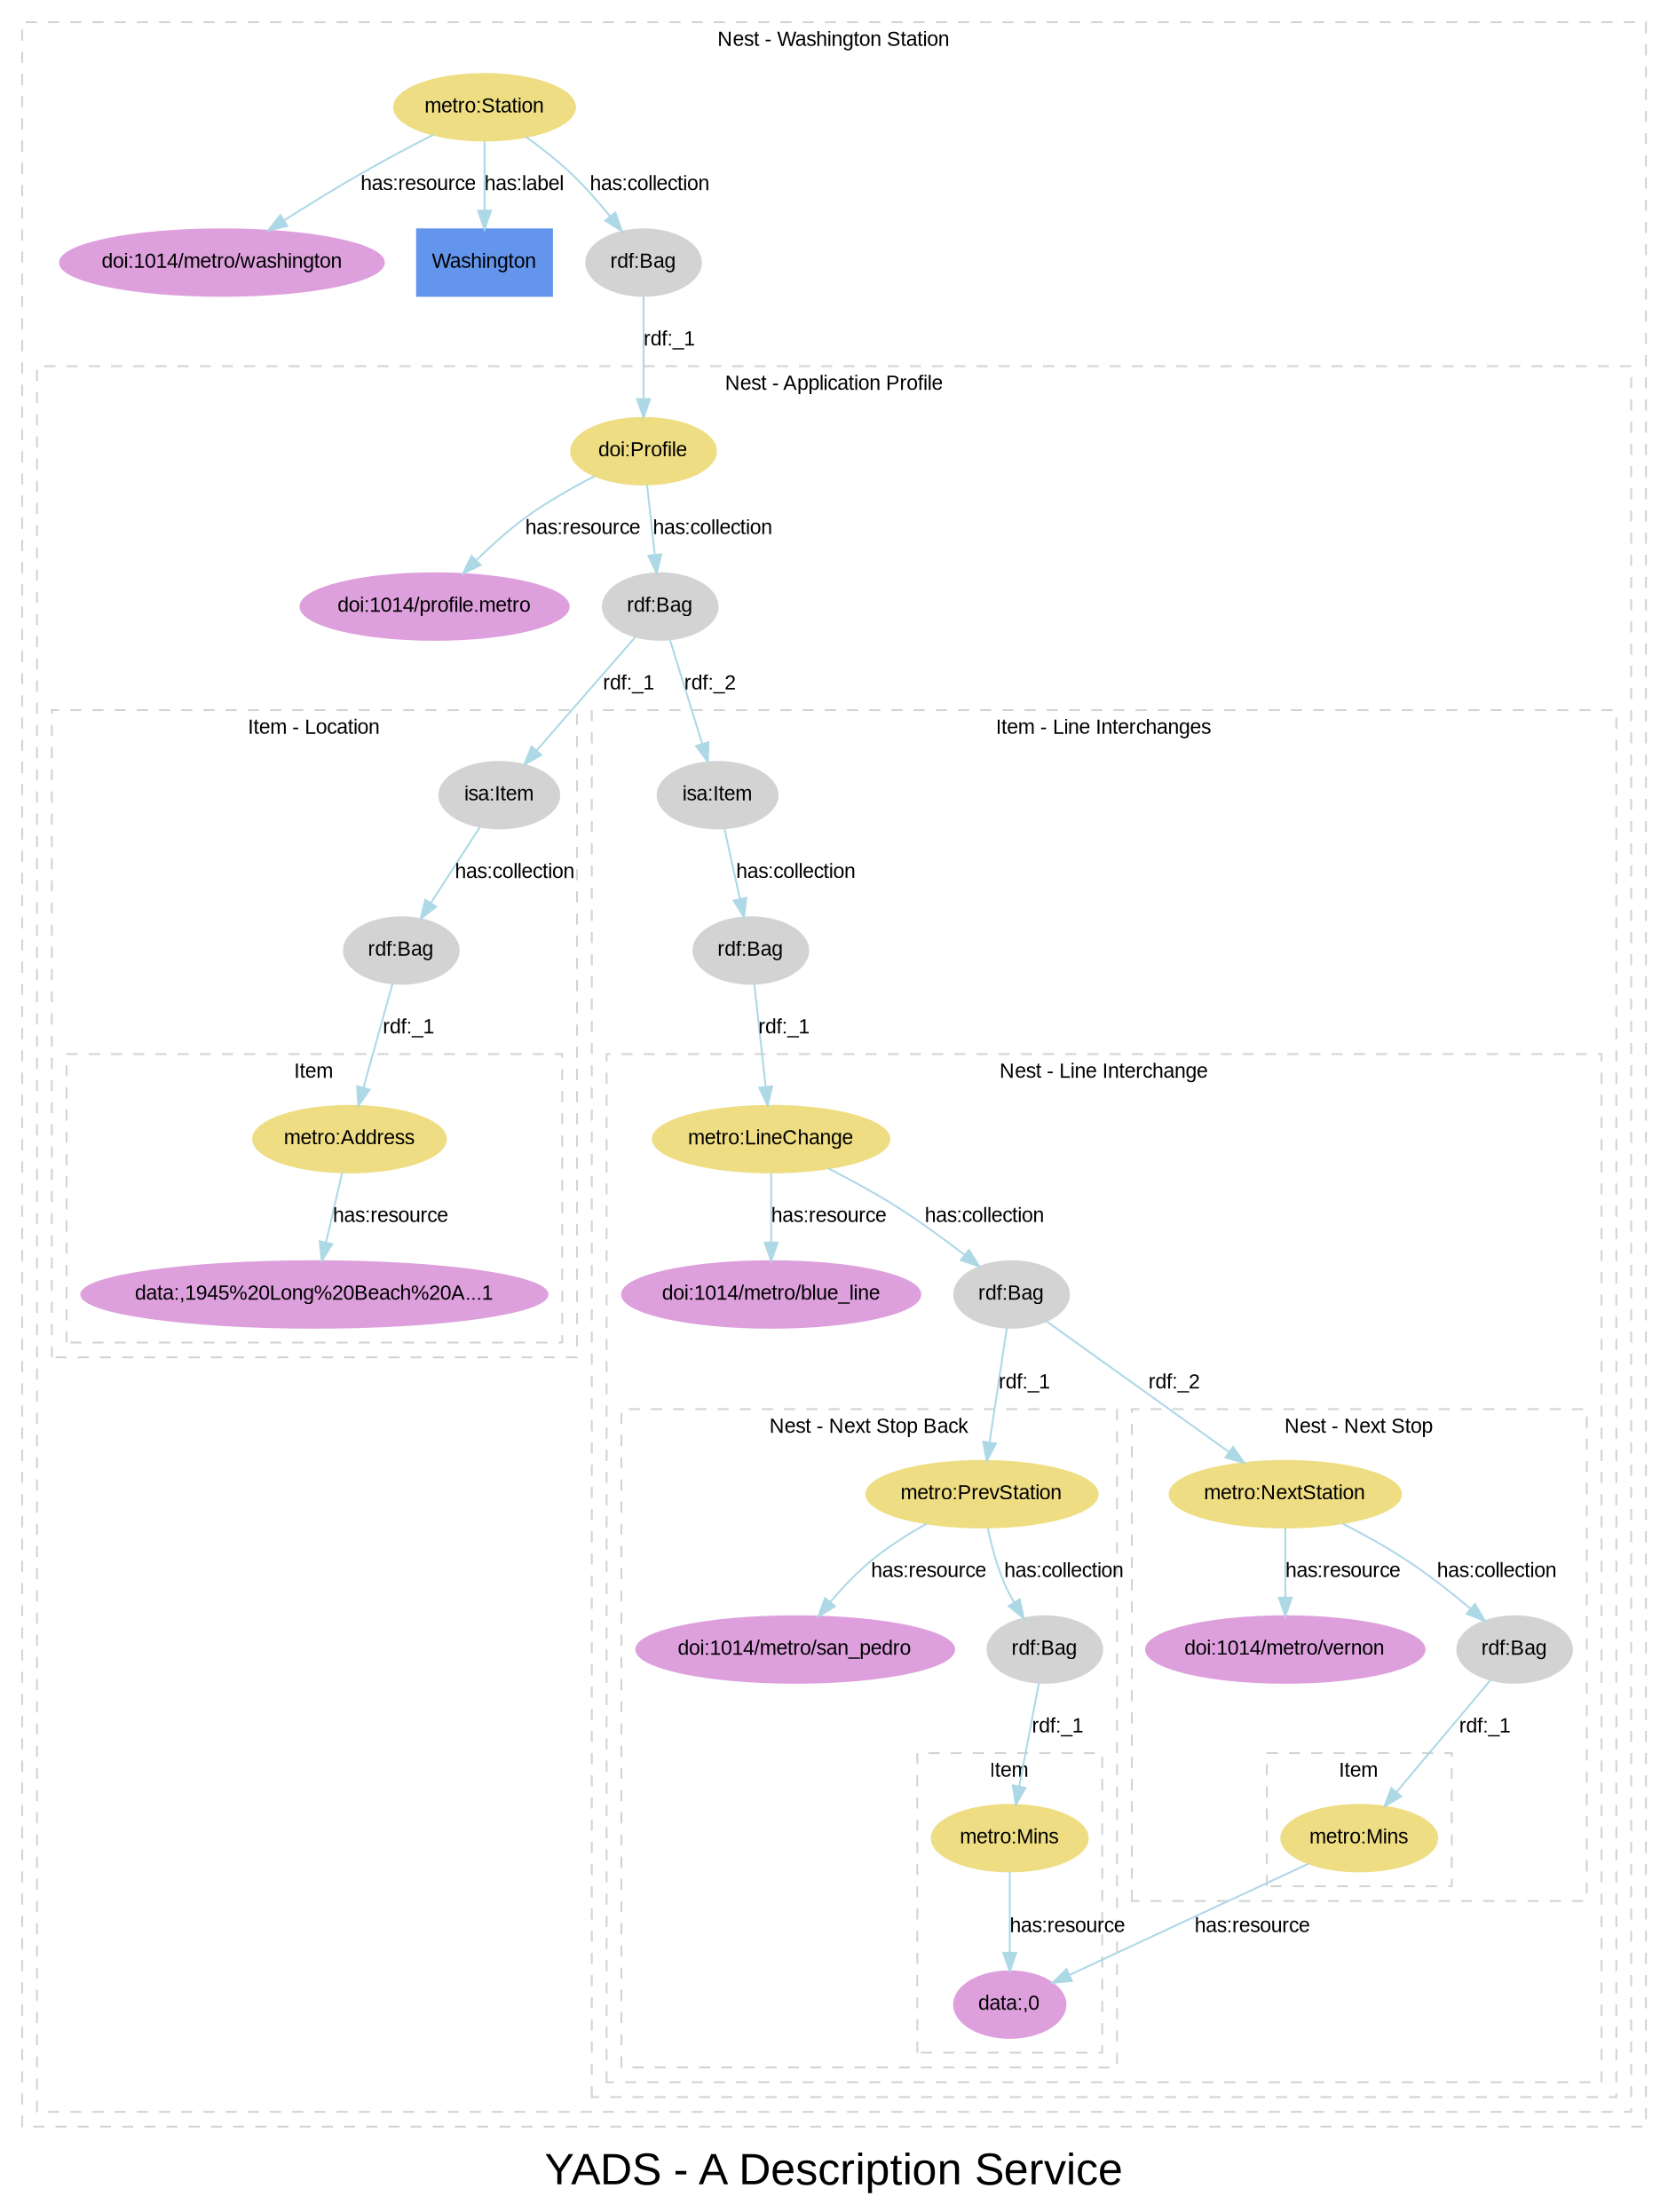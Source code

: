 
digraph yads { 



graph [

  fontname=arial, fontsize=24

  label="YADS - A Description Service"

];

node [

  fontname=arial, fontsize=11, fontcolor=black,

  style=filled, color=cornflowerblue,

];

edge [

  fontname=arial, fontsize=11, fontcolor=black,

  style=filled, color=lightblue,

];

rankdir=TB;



subgraph cluster_1 {



  style=dashed; color=lightgrey;

  fontname=arial; fontsize=11;

  fontcolor="black"; label="Nest - Washington Station";



  ":_1" [label="metro:Station", color=lightgoldenrod];

  ":_1" -> "doi:1014/metro/washington" [label="has:resource", URL="http://www2.elsevier.co.uk/~tony/1014/yads-schema-2002-04-03#resource"];



  ":_1" -> "node_2" [label="has:label", URL="http://www2.elsevier.co.uk/~tony/1014/yads-schema-2002-04-03#label"];

  ":_1" -> ":_2" [label="has:collection", URL="http://www2.elsevier.co.uk/~tony/1014/yads-schema-2002-04-03#collection"];

  ":_2" [label="rdf:Bag", color=lightgrey];

  "doi:1014/metro/washington" [color=plum, URL="http://dx.doi.org/1014/metro/washington"];

  "node_2" [shape=box, label="Washington"];

  ":_2" [label="rdf:Bag", color=lightgrey, URL="http://www.w3.org/1999/02/22-rdf-syntax-ns#Bag"];

  ":_2" -> ":_3" [label="rdf:_1", URL="http://www.w3.org/1999/02/22-rdf-syntax-ns#_1"];

":_3" [label="isa:Nest"]



subgraph cluster_3 {



  style=dashed; color=lightgrey;

  fontname=arial; fontsize=11;

  fontcolor="black"; label="Nest - Application Profile";



  ":_3" [label="doi:Profile", color=lightgoldenrod];

  ":_3" -> "doi:1014/profile.metro" [label="has:resource", URL="http://www2.elsevier.co.uk/~tony/1014/yads-schema-2002-04-03#resource"];



  ":_3" -> ":_4" [label="has:collection", URL="http://www2.elsevier.co.uk/~tony/1014/yads-schema-2002-04-03#collection"];

  ":_4" [label="rdf:Bag", color=lightgrey];

  "doi:1014/profile.metro" [color=plum, URL="http://dx.doi.org/1014/profile.metro"];

  ":_4" [label="rdf:Bag", color=lightgrey, URL="http://www.w3.org/1999/02/22-rdf-syntax-ns#Bag"];

  ":_4" -> ":_5" [label="rdf:_1", URL="http://www.w3.org/1999/02/22-rdf-syntax-ns#_1"];

":_5" [label="isa:Item"]

  ":_4" -> ":_8" [label="rdf:_2", URL="http://www.w3.org/1999/02/22-rdf-syntax-ns#_2"];

":_8" [label="isa:Item"]



subgraph cluster_5 {



  style=dashed; color=lightgrey;

  fontname=arial; fontsize=11;

  fontcolor="black"; label="Item - Location";



  ":_5" [label="isa:Item", color=lightgrey, URL="http://www2.elsevier.co.uk/~tony/1014/yads-schema-2002-04-03#Item"];

  ":_5" -> ":_6" [label="has:collection", URL="http://www2.elsevier.co.uk/~tony/1014/yads-schema-2002-04-03#collection"];

  ":_6" [label="rdf:Bag", color=lightgrey];

  ":_6" [label="rdf:Bag", color=lightgrey, URL="http://www.w3.org/1999/02/22-rdf-syntax-ns#Bag"];

  ":_6" -> ":_7" [label="rdf:_1", URL="http://www.w3.org/1999/02/22-rdf-syntax-ns#_1"];

":_7" [label="isa:Item"]



subgraph cluster_7 {



  style=dashed; color=lightgrey;

  fontname=arial; fontsize=11;

  fontcolor="black"; label="Item";



  ":_7" [label="metro:Address", color=lightgoldenrod];

  ":_7" -> "data:,1945%20Long%20Beach%20A...1" [label="has:resource", URL="http://www2.elsevier.co.uk/~tony/1014/yads-schema-2002-04-03#resource"];



  "data:,1945%20Long%20Beach%20A...1" [color=plum, URL="data:,1945%20Long%20Beach%20Av.,%20Los%20Angeles%2090021"];

}



}



subgraph cluster_8 {



  style=dashed; color=lightgrey;

  fontname=arial; fontsize=11;

  fontcolor="black"; label="Item - Line Interchanges";



  ":_8" [label="isa:Item", color=lightgrey, URL="http://www2.elsevier.co.uk/~tony/1014/yads-schema-2002-04-03#Item"];

  ":_8" -> ":_9" [label="has:collection", URL="http://www2.elsevier.co.uk/~tony/1014/yads-schema-2002-04-03#collection"];

  ":_9" [label="rdf:Bag", color=lightgrey];

  ":_9" [label="rdf:Bag", color=lightgrey, URL="http://www.w3.org/1999/02/22-rdf-syntax-ns#Bag"];

  ":_9" -> ":_10" [label="rdf:_1", URL="http://www.w3.org/1999/02/22-rdf-syntax-ns#_1"];

":_10" [label="isa:Nest"]



subgraph cluster_10 {



  style=dashed; color=lightgrey;

  fontname=arial; fontsize=11;

  fontcolor="black"; label="Nest - Line Interchange";



  ":_10" [label="metro:LineChange", color=lightgoldenrod];

  ":_10" -> "doi:1014/metro/blue_line" [label="has:resource", URL="http://www2.elsevier.co.uk/~tony/1014/yads-schema-2002-04-03#resource"];



  ":_10" -> ":_11" [label="has:collection", URL="http://www2.elsevier.co.uk/~tony/1014/yads-schema-2002-04-03#collection"];

  ":_11" [label="rdf:Bag", color=lightgrey];

  "doi:1014/metro/blue_line" [color=plum, URL="http://dx.doi.org/1014/metro/blue_line"];

  ":_11" [label="rdf:Bag", color=lightgrey, URL="http://www.w3.org/1999/02/22-rdf-syntax-ns#Bag"];

  ":_11" -> ":_12" [label="rdf:_1", URL="http://www.w3.org/1999/02/22-rdf-syntax-ns#_1"];

":_12" [label="isa:Nest"]

  ":_11" -> ":_15" [label="rdf:_2", URL="http://www.w3.org/1999/02/22-rdf-syntax-ns#_2"];

":_15" [label="isa:Nest"]



subgraph cluster_12 {



  style=dashed; color=lightgrey;

  fontname=arial; fontsize=11;

  fontcolor="black"; label="Nest - Next Stop Back";



  ":_12" [label="metro:PrevStation", color=lightgoldenrod];

  ":_12" -> "doi:1014/metro/san_pedro" [label="has:resource", URL="http://www2.elsevier.co.uk/~tony/1014/yads-schema-2002-04-03#resource"];



  ":_12" -> ":_13" [label="has:collection", URL="http://www2.elsevier.co.uk/~tony/1014/yads-schema-2002-04-03#collection"];

  ":_13" [label="rdf:Bag", color=lightgrey];

  "doi:1014/metro/san_pedro" [color=plum, URL="http://dx.doi.org/1014/metro/san_pedro"];

  ":_13" [label="rdf:Bag", color=lightgrey, URL="http://www.w3.org/1999/02/22-rdf-syntax-ns#Bag"];

  ":_13" -> ":_14" [label="rdf:_1", URL="http://www.w3.org/1999/02/22-rdf-syntax-ns#_1"];

":_14" [label="isa:Item"]



subgraph cluster_14 {



  style=dashed; color=lightgrey;

  fontname=arial; fontsize=11;

  fontcolor="black"; label="Item";



  ":_14" [label="metro:Mins", color=lightgoldenrod];

  ":_14" -> "data:,0" [label="has:resource", URL="http://www2.elsevier.co.uk/~tony/1014/yads-schema-2002-04-03#resource"];



  "data:,0" [color=plum, URL="data:,0"];

}



}



subgraph cluster_15 {



  style=dashed; color=lightgrey;

  fontname=arial; fontsize=11;

  fontcolor="black"; label="Nest - Next Stop";



  ":_15" [label="metro:NextStation", color=lightgoldenrod];

  ":_15" -> "doi:1014/metro/vernon" [label="has:resource", URL="http://www2.elsevier.co.uk/~tony/1014/yads-schema-2002-04-03#resource"];



  ":_15" -> ":_16" [label="has:collection", URL="http://www2.elsevier.co.uk/~tony/1014/yads-schema-2002-04-03#collection"];

  ":_16" [label="rdf:Bag", color=lightgrey];

  "doi:1014/metro/vernon" [color=plum, URL="http://dx.doi.org/1014/metro/vernon"];

  ":_16" [label="rdf:Bag", color=lightgrey, URL="http://www.w3.org/1999/02/22-rdf-syntax-ns#Bag"];

  ":_16" -> ":_17" [label="rdf:_1", URL="http://www.w3.org/1999/02/22-rdf-syntax-ns#_1"];

":_17" [label="isa:Item"]



subgraph cluster_17 {



  style=dashed; color=lightgrey;

  fontname=arial; fontsize=11;

  fontcolor="black"; label="Item";



  ":_17" [label="metro:Mins", color=lightgoldenrod];

  ":_17" -> "data:,0" [label="has:resource", URL="http://www2.elsevier.co.uk/~tony/1014/yads-schema-2002-04-03#resource"];



  "data:,0" [color=plum, URL="data:,0"];

}



}



}



}



}



}



}


